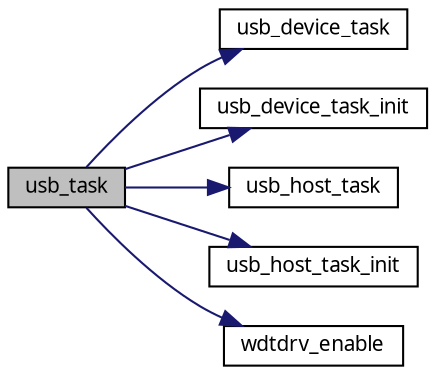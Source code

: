 digraph G
{
  edge [fontname="FreeSans.ttf",fontsize=10,labelfontname="FreeSans.ttf",labelfontsize=10];
  node [fontname="FreeSans.ttf",fontsize=10,shape=record];
  rankdir=LR;
  Node1 [label="usb_task",height=0.2,width=0.4,color="black", fillcolor="grey75", style="filled" fontcolor="black"];
  Node1 -> Node2 [color="midnightblue",fontsize=10,style="solid",fontname="FreeSans.ttf"];
  Node2 [label="usb_device_task",height=0.2,width=0.4,color="black", fillcolor="white", style="filled",URL="$a00095.html#gf07e4fe32a964ffd5b36724976e7c7bd"];
  Node1 -> Node3 [color="midnightblue",fontsize=10,style="solid",fontname="FreeSans.ttf"];
  Node3 [label="usb_device_task_init",height=0.2,width=0.4,color="black", fillcolor="white", style="filled",URL="$a00095.html#g7c2af30a7a3db221358b9f016ceb1375"];
  Node1 -> Node4 [color="midnightblue",fontsize=10,style="solid",fontname="FreeSans.ttf"];
  Node4 [label="usb_host_task",height=0.2,width=0.4,color="black", fillcolor="white", style="filled",URL="$a00098.html#g2cd5365dd0d1e0fdec0af7ad3d6578e1"];
  Node1 -> Node5 [color="midnightblue",fontsize=10,style="solid",fontname="FreeSans.ttf"];
  Node5 [label="usb_host_task_init",height=0.2,width=0.4,color="black", fillcolor="white", style="filled",URL="$a00098.html#g42081e398d8c571e9ba0942f7ae49a4f"];
  Node1 -> Node6 [color="midnightblue",fontsize=10,style="solid",fontname="FreeSans.ttf"];
  Node6 [label="wdtdrv_enable",height=0.2,width=0.4,color="black", fillcolor="white", style="filled",URL="$a00102.html#g8ebb0278e7ddba69d860f75b6789d720",tooltip="This functions activates the hardware watchdog timer System Reset Mode only."];
}
